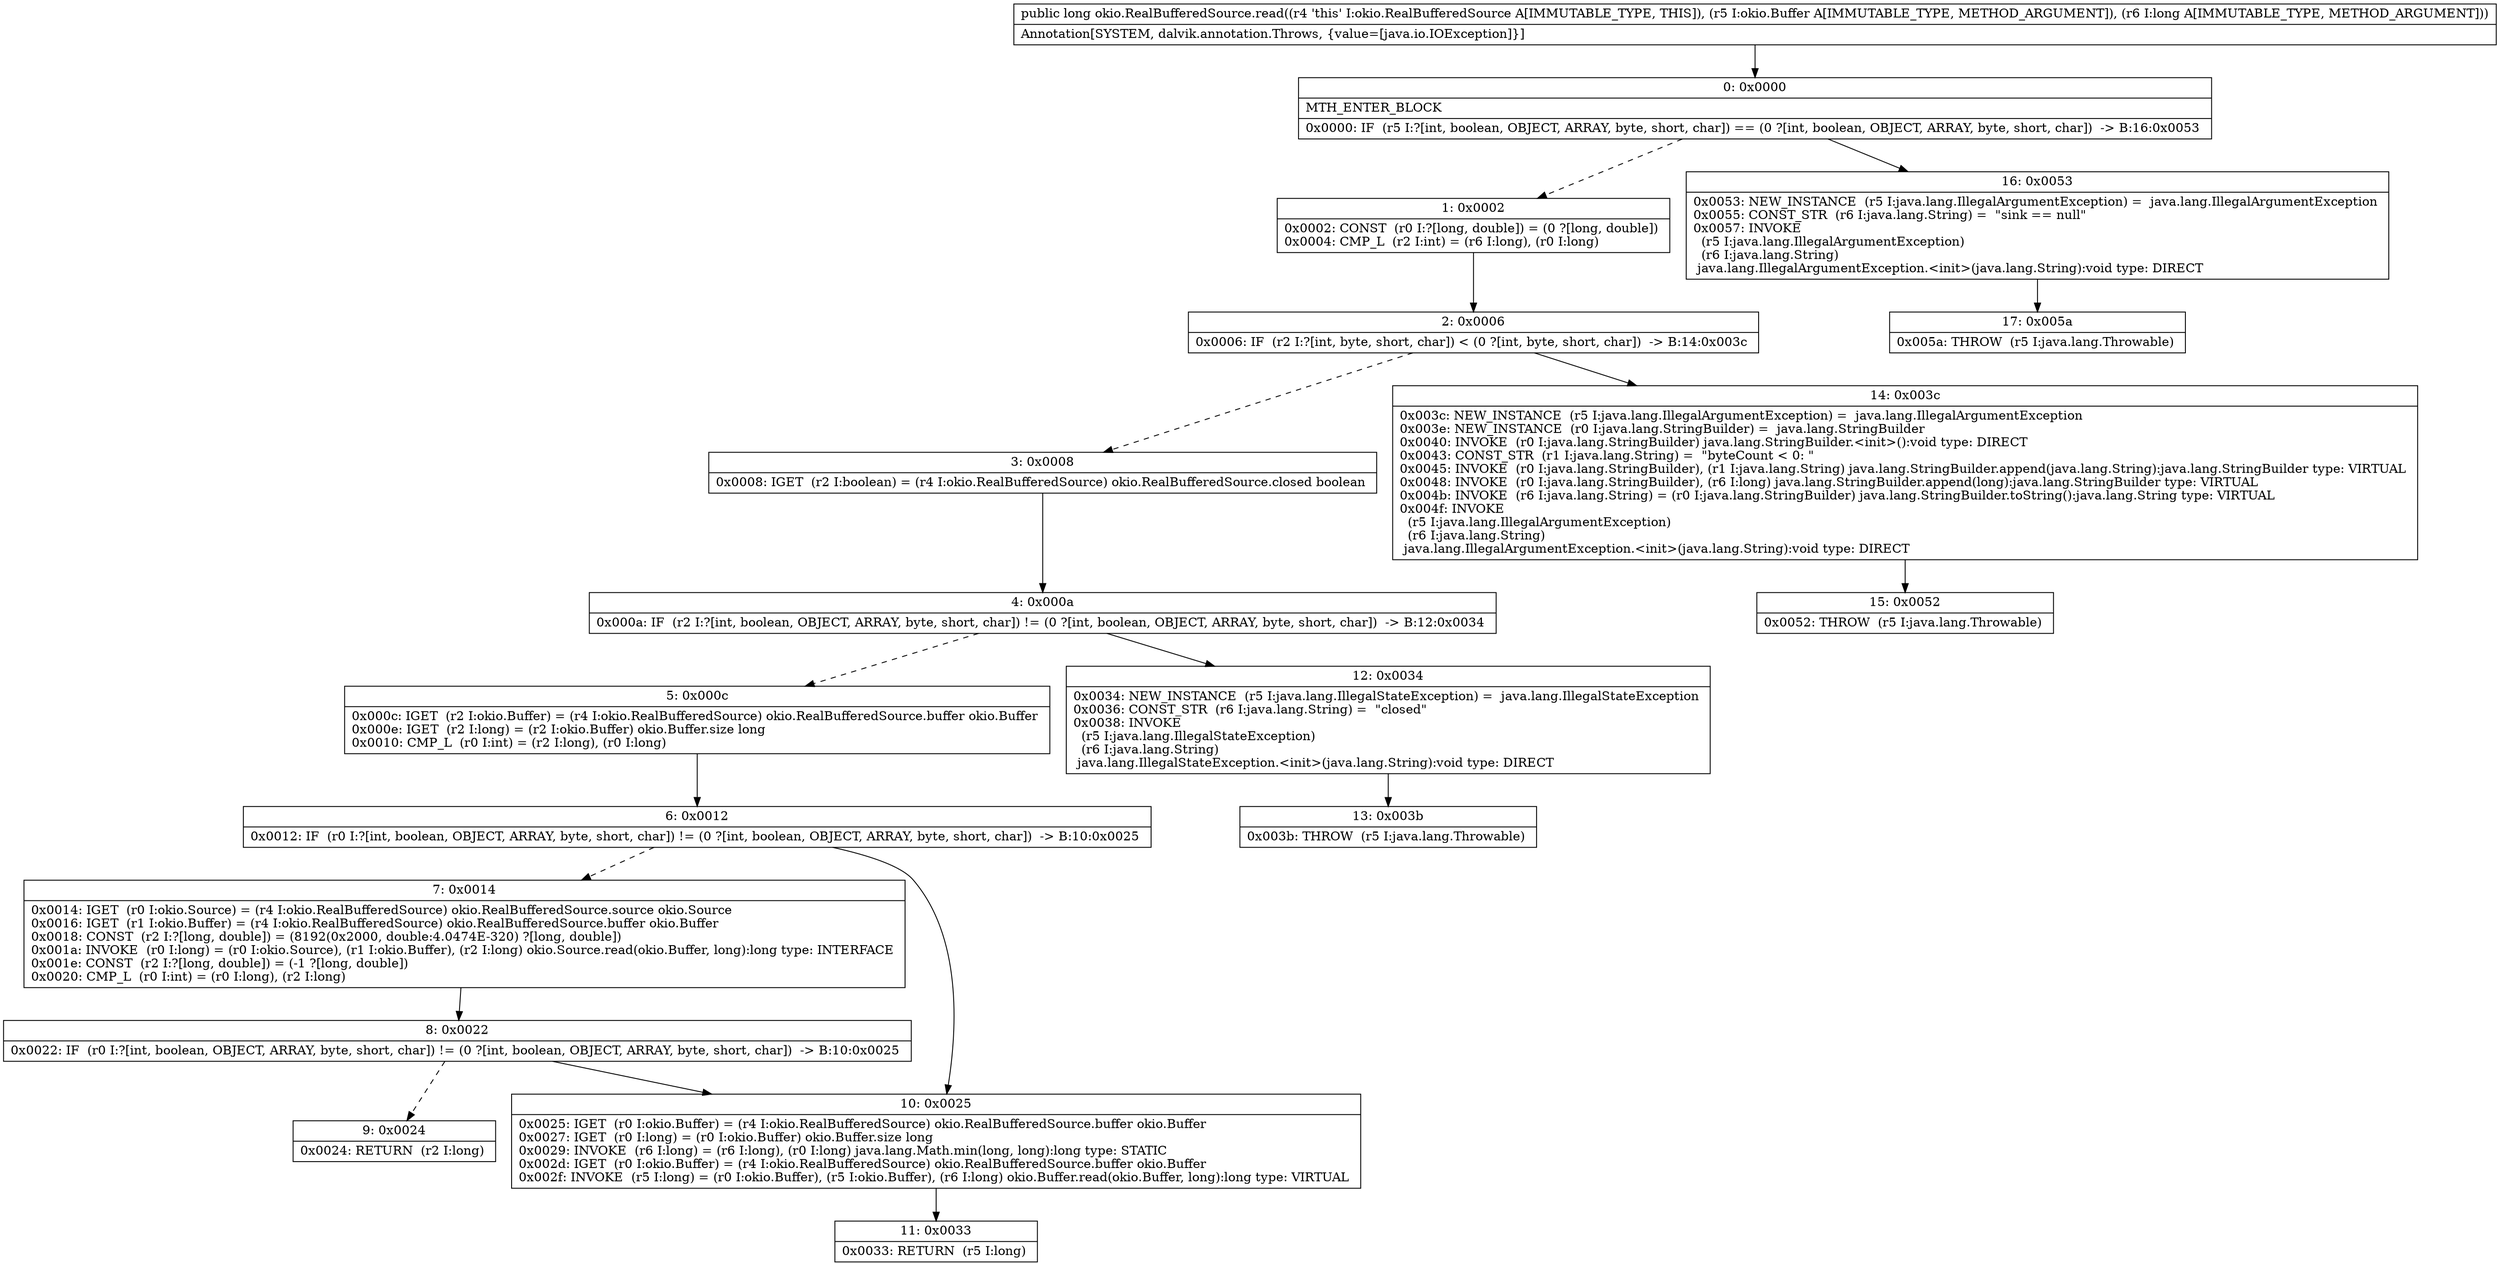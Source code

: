 digraph "CFG forokio.RealBufferedSource.read(Lokio\/Buffer;J)J" {
Node_0 [shape=record,label="{0\:\ 0x0000|MTH_ENTER_BLOCK\l|0x0000: IF  (r5 I:?[int, boolean, OBJECT, ARRAY, byte, short, char]) == (0 ?[int, boolean, OBJECT, ARRAY, byte, short, char])  \-\> B:16:0x0053 \l}"];
Node_1 [shape=record,label="{1\:\ 0x0002|0x0002: CONST  (r0 I:?[long, double]) = (0 ?[long, double]) \l0x0004: CMP_L  (r2 I:int) = (r6 I:long), (r0 I:long) \l}"];
Node_2 [shape=record,label="{2\:\ 0x0006|0x0006: IF  (r2 I:?[int, byte, short, char]) \< (0 ?[int, byte, short, char])  \-\> B:14:0x003c \l}"];
Node_3 [shape=record,label="{3\:\ 0x0008|0x0008: IGET  (r2 I:boolean) = (r4 I:okio.RealBufferedSource) okio.RealBufferedSource.closed boolean \l}"];
Node_4 [shape=record,label="{4\:\ 0x000a|0x000a: IF  (r2 I:?[int, boolean, OBJECT, ARRAY, byte, short, char]) != (0 ?[int, boolean, OBJECT, ARRAY, byte, short, char])  \-\> B:12:0x0034 \l}"];
Node_5 [shape=record,label="{5\:\ 0x000c|0x000c: IGET  (r2 I:okio.Buffer) = (r4 I:okio.RealBufferedSource) okio.RealBufferedSource.buffer okio.Buffer \l0x000e: IGET  (r2 I:long) = (r2 I:okio.Buffer) okio.Buffer.size long \l0x0010: CMP_L  (r0 I:int) = (r2 I:long), (r0 I:long) \l}"];
Node_6 [shape=record,label="{6\:\ 0x0012|0x0012: IF  (r0 I:?[int, boolean, OBJECT, ARRAY, byte, short, char]) != (0 ?[int, boolean, OBJECT, ARRAY, byte, short, char])  \-\> B:10:0x0025 \l}"];
Node_7 [shape=record,label="{7\:\ 0x0014|0x0014: IGET  (r0 I:okio.Source) = (r4 I:okio.RealBufferedSource) okio.RealBufferedSource.source okio.Source \l0x0016: IGET  (r1 I:okio.Buffer) = (r4 I:okio.RealBufferedSource) okio.RealBufferedSource.buffer okio.Buffer \l0x0018: CONST  (r2 I:?[long, double]) = (8192(0x2000, double:4.0474E\-320) ?[long, double]) \l0x001a: INVOKE  (r0 I:long) = (r0 I:okio.Source), (r1 I:okio.Buffer), (r2 I:long) okio.Source.read(okio.Buffer, long):long type: INTERFACE \l0x001e: CONST  (r2 I:?[long, double]) = (\-1 ?[long, double]) \l0x0020: CMP_L  (r0 I:int) = (r0 I:long), (r2 I:long) \l}"];
Node_8 [shape=record,label="{8\:\ 0x0022|0x0022: IF  (r0 I:?[int, boolean, OBJECT, ARRAY, byte, short, char]) != (0 ?[int, boolean, OBJECT, ARRAY, byte, short, char])  \-\> B:10:0x0025 \l}"];
Node_9 [shape=record,label="{9\:\ 0x0024|0x0024: RETURN  (r2 I:long) \l}"];
Node_10 [shape=record,label="{10\:\ 0x0025|0x0025: IGET  (r0 I:okio.Buffer) = (r4 I:okio.RealBufferedSource) okio.RealBufferedSource.buffer okio.Buffer \l0x0027: IGET  (r0 I:long) = (r0 I:okio.Buffer) okio.Buffer.size long \l0x0029: INVOKE  (r6 I:long) = (r6 I:long), (r0 I:long) java.lang.Math.min(long, long):long type: STATIC \l0x002d: IGET  (r0 I:okio.Buffer) = (r4 I:okio.RealBufferedSource) okio.RealBufferedSource.buffer okio.Buffer \l0x002f: INVOKE  (r5 I:long) = (r0 I:okio.Buffer), (r5 I:okio.Buffer), (r6 I:long) okio.Buffer.read(okio.Buffer, long):long type: VIRTUAL \l}"];
Node_11 [shape=record,label="{11\:\ 0x0033|0x0033: RETURN  (r5 I:long) \l}"];
Node_12 [shape=record,label="{12\:\ 0x0034|0x0034: NEW_INSTANCE  (r5 I:java.lang.IllegalStateException) =  java.lang.IllegalStateException \l0x0036: CONST_STR  (r6 I:java.lang.String) =  \"closed\" \l0x0038: INVOKE  \l  (r5 I:java.lang.IllegalStateException)\l  (r6 I:java.lang.String)\l java.lang.IllegalStateException.\<init\>(java.lang.String):void type: DIRECT \l}"];
Node_13 [shape=record,label="{13\:\ 0x003b|0x003b: THROW  (r5 I:java.lang.Throwable) \l}"];
Node_14 [shape=record,label="{14\:\ 0x003c|0x003c: NEW_INSTANCE  (r5 I:java.lang.IllegalArgumentException) =  java.lang.IllegalArgumentException \l0x003e: NEW_INSTANCE  (r0 I:java.lang.StringBuilder) =  java.lang.StringBuilder \l0x0040: INVOKE  (r0 I:java.lang.StringBuilder) java.lang.StringBuilder.\<init\>():void type: DIRECT \l0x0043: CONST_STR  (r1 I:java.lang.String) =  \"byteCount \< 0: \" \l0x0045: INVOKE  (r0 I:java.lang.StringBuilder), (r1 I:java.lang.String) java.lang.StringBuilder.append(java.lang.String):java.lang.StringBuilder type: VIRTUAL \l0x0048: INVOKE  (r0 I:java.lang.StringBuilder), (r6 I:long) java.lang.StringBuilder.append(long):java.lang.StringBuilder type: VIRTUAL \l0x004b: INVOKE  (r6 I:java.lang.String) = (r0 I:java.lang.StringBuilder) java.lang.StringBuilder.toString():java.lang.String type: VIRTUAL \l0x004f: INVOKE  \l  (r5 I:java.lang.IllegalArgumentException)\l  (r6 I:java.lang.String)\l java.lang.IllegalArgumentException.\<init\>(java.lang.String):void type: DIRECT \l}"];
Node_15 [shape=record,label="{15\:\ 0x0052|0x0052: THROW  (r5 I:java.lang.Throwable) \l}"];
Node_16 [shape=record,label="{16\:\ 0x0053|0x0053: NEW_INSTANCE  (r5 I:java.lang.IllegalArgumentException) =  java.lang.IllegalArgumentException \l0x0055: CONST_STR  (r6 I:java.lang.String) =  \"sink == null\" \l0x0057: INVOKE  \l  (r5 I:java.lang.IllegalArgumentException)\l  (r6 I:java.lang.String)\l java.lang.IllegalArgumentException.\<init\>(java.lang.String):void type: DIRECT \l}"];
Node_17 [shape=record,label="{17\:\ 0x005a|0x005a: THROW  (r5 I:java.lang.Throwable) \l}"];
MethodNode[shape=record,label="{public long okio.RealBufferedSource.read((r4 'this' I:okio.RealBufferedSource A[IMMUTABLE_TYPE, THIS]), (r5 I:okio.Buffer A[IMMUTABLE_TYPE, METHOD_ARGUMENT]), (r6 I:long A[IMMUTABLE_TYPE, METHOD_ARGUMENT]))  | Annotation[SYSTEM, dalvik.annotation.Throws, \{value=[java.io.IOException]\}]\l}"];
MethodNode -> Node_0;
Node_0 -> Node_1[style=dashed];
Node_0 -> Node_16;
Node_1 -> Node_2;
Node_2 -> Node_3[style=dashed];
Node_2 -> Node_14;
Node_3 -> Node_4;
Node_4 -> Node_5[style=dashed];
Node_4 -> Node_12;
Node_5 -> Node_6;
Node_6 -> Node_7[style=dashed];
Node_6 -> Node_10;
Node_7 -> Node_8;
Node_8 -> Node_9[style=dashed];
Node_8 -> Node_10;
Node_10 -> Node_11;
Node_12 -> Node_13;
Node_14 -> Node_15;
Node_16 -> Node_17;
}

